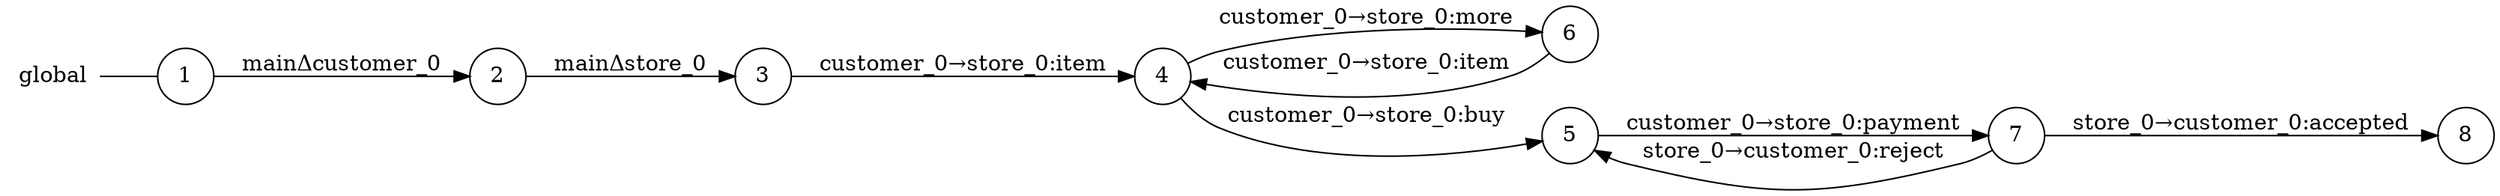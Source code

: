 digraph global {
	rankdir="LR";
	n_0 [label="global", shape="plaintext"];
	n_1 [id="5", shape=circle, label="5"];
	n_2 [id="6", shape=circle, label="6"];
	n_3 [id="1", shape=circle, label="1"];
	n_0 -> n_3 [arrowhead=none];
	n_4 [id="2", shape=circle, label="2"];
	n_5 [id="8", shape=circle, label="8"];
	n_6 [id="4", shape=circle, label="4"];
	n_7 [id="7", shape=circle, label="7"];
	n_8 [id="3", shape=circle, label="3"];

	n_4 -> n_8 [id="[$e|1]", label="mainΔstore_0"];
	n_3 -> n_4 [id="[$e|0]", label="mainΔcustomer_0"];
	n_2 -> n_6 [id="[$e|6]", label="customer_0→store_0:item"];
	n_6 -> n_2 [id="[$e|4]", label="customer_0→store_0:more"];
	n_6 -> n_1 [id="[$e|3]", label="customer_0→store_0:buy"];
	n_7 -> n_1 [id="[$e|7]", label="store_0→customer_0:reject"];
	n_7 -> n_5 [id="[$e|8]", label="store_0→customer_0:accepted"];
	n_1 -> n_7 [id="[$e|5]", label="customer_0→store_0:payment"];
	n_8 -> n_6 [id="[$e|2]", label="customer_0→store_0:item"];
}
